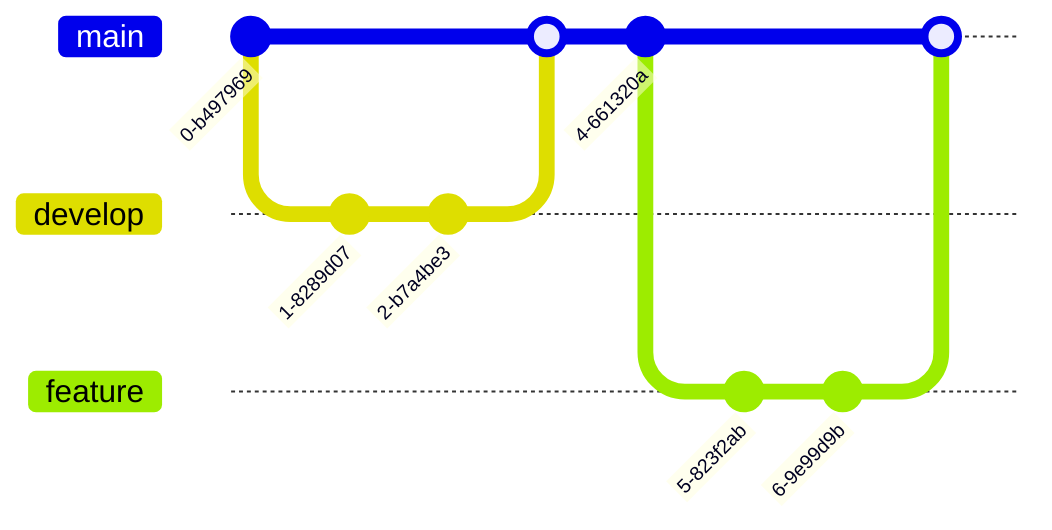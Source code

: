 gitGraph
    commit
    branch develop
    checkout develop
    commit
    commit
    checkout main
    merge develop
    commit
    branch feature
    checkout feature
    commit
    commit
    checkout main
    merge feature